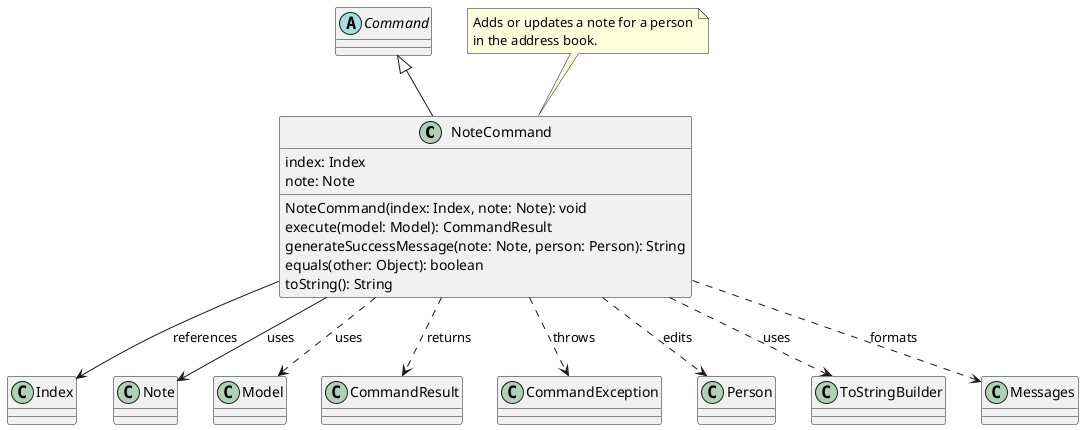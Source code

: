 @startuml
'https://plantuml.com/class-diagram

class NoteCommand {
  index: Index
  note: Note

  NoteCommand(index: Index, note: Note): void
  execute(model: Model): CommandResult
  generateSuccessMessage(note: Note, person: Person): String
  equals(other: Object): boolean
  toString(): String
}

' Abstracted related classes
abstract class Command
class Index
class Note
class Model
class CommandResult
class CommandException
class Person
class ToStringBuilder
class Messages

' =============================
' Relationships
' =============================
Command <|-- NoteCommand

' Association — NoteCommand uses Note
NoteCommand --> Note : uses

' Association — NoteCommand references Index (value object/reference)
NoteCommand --> Index : references

' Dependency — Model is passed into execute() (transient/not owned)
NoteCommand ..> Model : uses

' Dependencies — used/returned/thrown transiently
NoteCommand ..> CommandResult : returns
NoteCommand ..> CommandException : throws
NoteCommand ..> Person : edits
NoteCommand ..> ToStringBuilder : uses
NoteCommand ..> Messages : formats

note top of NoteCommand
Adds or updates a note for a person
in the address book.
end note

@enduml
